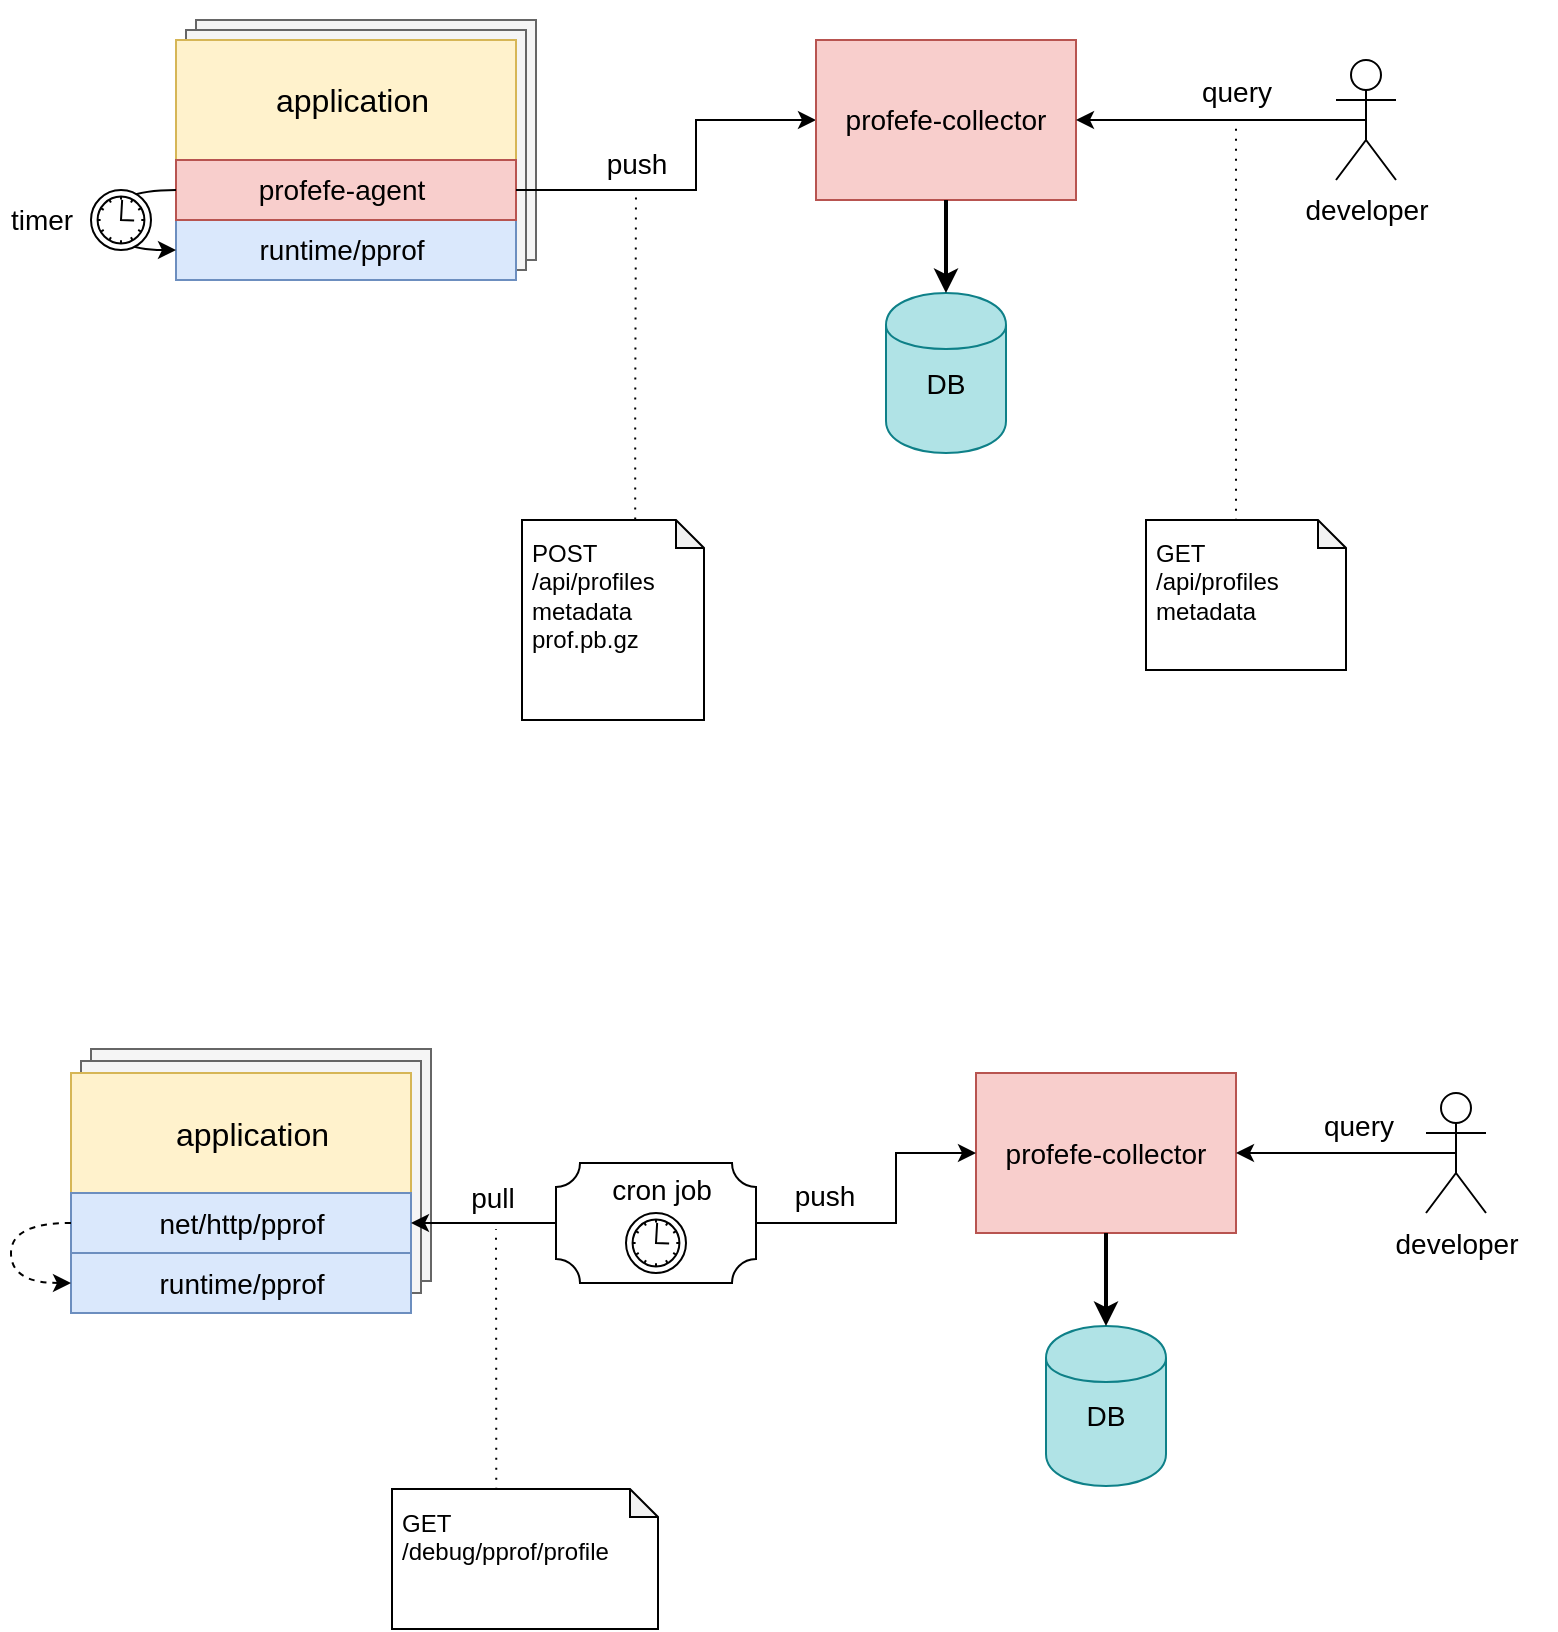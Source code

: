 <mxfile version="12.0.0" type="device" pages="1"><diagram id="Sbm5GWYTxrrXweZXDKAN" name="Page-1"><mxGraphModel dx="1266" dy="833" grid="1" gridSize="10" guides="1" tooltips="1" connect="1" arrows="1" fold="1" page="1" pageScale="1" pageWidth="827" pageHeight="1169" math="0" shadow="0"><root><mxCell id="0"/><mxCell id="1" parent="0"/><mxCell id="F5PLrwX0VbATek9CB7Yc-48" value="" style="group" parent="1" vertex="1" connectable="0"><mxGeometry x="300" y="616.5" width="100" height="85" as="geometry"/></mxCell><mxCell id="F5PLrwX0VbATek9CB7Yc-43" value="" style="verticalLabelPosition=bottom;verticalAlign=top;html=1;shape=mxgraph.basic.plaque;dx=6;fontSize=14;" parent="F5PLrwX0VbATek9CB7Yc-48" vertex="1"><mxGeometry width="100" height="60" as="geometry"/></mxCell><mxCell id="F5PLrwX0VbATek9CB7Yc-39" value="" style="shape=mxgraph.bpmn.shape;html=1;verticalLabelPosition=bottom;labelBackgroundColor=#ffffff;verticalAlign=top;align=center;perimeter=ellipsePerimeter;outlineConnect=0;outline=standard;symbol=timer;" parent="F5PLrwX0VbATek9CB7Yc-48" vertex="1"><mxGeometry x="35" y="25" width="30" height="30" as="geometry"/></mxCell><mxCell id="F5PLrwX0VbATek9CB7Yc-47" value="cron job" style="text;html=1;strokeColor=none;fillColor=none;align=center;verticalAlign=middle;whiteSpace=wrap;rounded=0;fontSize=14;" parent="F5PLrwX0VbATek9CB7Yc-48" vertex="1"><mxGeometry x="17.5" y="3" width="70" height="20" as="geometry"/></mxCell><mxCell id="F5PLrwX0VbATek9CB7Yc-60" value="" style="group" parent="1" vertex="1" connectable="0"><mxGeometry x="22.5" y="35" width="275" height="140" as="geometry"/></mxCell><mxCell id="F5PLrwX0VbATek9CB7Yc-50" value="" style="rounded=0;whiteSpace=wrap;html=1;fillColor=#f5f5f5;strokeColor=#666666;fontColor=#333333;" parent="F5PLrwX0VbATek9CB7Yc-60" vertex="1"><mxGeometry x="97.5" y="10" width="170" height="120" as="geometry"/></mxCell><mxCell id="F5PLrwX0VbATek9CB7Yc-49" value="" style="rounded=0;whiteSpace=wrap;html=1;fillColor=#f5f5f5;strokeColor=#666666;fontColor=#333333;" parent="F5PLrwX0VbATek9CB7Yc-60" vertex="1"><mxGeometry x="92.5" y="15" width="170" height="120" as="geometry"/></mxCell><mxCell id="F5PLrwX0VbATek9CB7Yc-5" value="" style="rounded=0;whiteSpace=wrap;html=1;fillColor=#fff2cc;strokeColor=#d6b656;" parent="F5PLrwX0VbATek9CB7Yc-60" vertex="1"><mxGeometry x="87.5" y="20" width="170" height="120" as="geometry"/></mxCell><mxCell id="F5PLrwX0VbATek9CB7Yc-6" value="&lt;div style=&quot;font-size: 16px&quot; align=&quot;left&quot;&gt;application&lt;/div&gt;" style="text;html=1;strokeColor=none;fillColor=none;align=left;verticalAlign=middle;whiteSpace=wrap;rounded=0;fontSize=16;" parent="F5PLrwX0VbATek9CB7Yc-60" vertex="1"><mxGeometry x="135" y="40" width="70" height="20" as="geometry"/></mxCell><mxCell id="F5PLrwX0VbATek9CB7Yc-14" value="" style="rounded=0;whiteSpace=wrap;html=1;fillColor=#dae8fc;strokeColor=#6c8ebf;" parent="F5PLrwX0VbATek9CB7Yc-60" vertex="1"><mxGeometry x="87.5" y="110" width="170" height="30" as="geometry"/></mxCell><mxCell id="F5PLrwX0VbATek9CB7Yc-16" value="&lt;div style=&quot;font-size: 14px;&quot;&gt;runtime/pprof&lt;/div&gt;" style="text;html=1;strokeColor=none;fillColor=none;align=center;verticalAlign=middle;whiteSpace=wrap;rounded=0;fontSize=14;" parent="F5PLrwX0VbATek9CB7Yc-60" vertex="1"><mxGeometry x="150" y="115" width="40" height="20" as="geometry"/></mxCell><mxCell id="F5PLrwX0VbATek9CB7Yc-19" value="" style="rounded=0;whiteSpace=wrap;html=1;fillColor=#f8cecc;strokeColor=#b85450;" parent="F5PLrwX0VbATek9CB7Yc-60" vertex="1"><mxGeometry x="87.5" y="80" width="170" height="30" as="geometry"/></mxCell><mxCell id="F5PLrwX0VbATek9CB7Yc-58" style="edgeStyle=orthogonalEdgeStyle;curved=1;rounded=0;orthogonalLoop=1;jettySize=auto;html=1;exitX=0;exitY=0.5;exitDx=0;exitDy=0;entryX=0;entryY=0.5;entryDx=0;entryDy=0;strokeWidth=1;fontSize=14;" parent="F5PLrwX0VbATek9CB7Yc-60" source="F5PLrwX0VbATek9CB7Yc-19" target="F5PLrwX0VbATek9CB7Yc-14" edge="1"><mxGeometry relative="1" as="geometry"><Array as="points"><mxPoint x="55" y="95"/><mxPoint x="55" y="125"/></Array></mxGeometry></mxCell><mxCell id="F5PLrwX0VbATek9CB7Yc-20" value="profefe-agent" style="text;html=1;strokeColor=none;fillColor=none;align=center;verticalAlign=middle;whiteSpace=wrap;rounded=0;fontSize=14;" parent="F5PLrwX0VbATek9CB7Yc-60" vertex="1"><mxGeometry x="95" y="85" width="150" height="20" as="geometry"/></mxCell><mxCell id="F5PLrwX0VbATek9CB7Yc-59" value="timer" style="text;html=1;strokeColor=none;fillColor=none;align=center;verticalAlign=middle;whiteSpace=wrap;rounded=0;fontSize=14;" parent="F5PLrwX0VbATek9CB7Yc-60" vertex="1"><mxGeometry y="100" width="40" height="20" as="geometry"/></mxCell><mxCell id="F5PLrwX0VbATek9CB7Yc-2" value="" style="shape=mxgraph.bpmn.shape;html=1;verticalLabelPosition=bottom;labelBackgroundColor=#ffffff;verticalAlign=top;align=center;perimeter=ellipsePerimeter;outlineConnect=0;outline=standard;symbol=timer;" parent="F5PLrwX0VbATek9CB7Yc-60" vertex="1"><mxGeometry x="45" y="95" width="30" height="30" as="geometry"/></mxCell><mxCell id="F5PLrwX0VbATek9CB7Yc-61" value="" style="group" parent="1" vertex="1" connectable="0"><mxGeometry x="27.5" y="550.5" width="220" height="141" as="geometry"/></mxCell><mxCell id="F5PLrwX0VbATek9CB7Yc-52" value="" style="rounded=0;whiteSpace=wrap;html=1;fillColor=#f5f5f5;strokeColor=#666666;fontColor=#333333;" parent="F5PLrwX0VbATek9CB7Yc-61" vertex="1"><mxGeometry x="40" y="9" width="170" height="116" as="geometry"/></mxCell><mxCell id="F5PLrwX0VbATek9CB7Yc-51" value="" style="rounded=0;whiteSpace=wrap;html=1;fillColor=#f5f5f5;strokeColor=#666666;fontColor=#333333;" parent="F5PLrwX0VbATek9CB7Yc-61" vertex="1"><mxGeometry x="35" y="15" width="170" height="116" as="geometry"/></mxCell><mxCell id="F5PLrwX0VbATek9CB7Yc-21" value="" style="rounded=0;whiteSpace=wrap;html=1;fillColor=#fff2cc;strokeColor=#d6b656;" parent="F5PLrwX0VbATek9CB7Yc-61" vertex="1"><mxGeometry x="30" y="21" width="170" height="116" as="geometry"/></mxCell><mxCell id="F5PLrwX0VbATek9CB7Yc-22" value="&lt;div style=&quot;font-size: 16px&quot; align=&quot;left&quot;&gt;application&lt;/div&gt;" style="text;html=1;strokeColor=none;fillColor=none;align=left;verticalAlign=middle;whiteSpace=wrap;rounded=0;fontSize=16;" parent="F5PLrwX0VbATek9CB7Yc-61" vertex="1"><mxGeometry x="80" y="41" width="70" height="20" as="geometry"/></mxCell><mxCell id="F5PLrwX0VbATek9CB7Yc-23" value="" style="rounded=0;whiteSpace=wrap;html=1;fillColor=#dae8fc;strokeColor=#6c8ebf;" parent="F5PLrwX0VbATek9CB7Yc-61" vertex="1"><mxGeometry x="30" y="111" width="170" height="30" as="geometry"/></mxCell><mxCell id="F5PLrwX0VbATek9CB7Yc-24" value="&lt;div style=&quot;font-size: 14px;&quot;&gt;runtime/pprof&lt;/div&gt;" style="text;html=1;strokeColor=none;fillColor=none;align=center;verticalAlign=middle;whiteSpace=wrap;rounded=0;fontSize=14;" parent="F5PLrwX0VbATek9CB7Yc-61" vertex="1"><mxGeometry x="95" y="116" width="40" height="20" as="geometry"/></mxCell><mxCell id="F5PLrwX0VbATek9CB7Yc-25" value="" style="rounded=0;whiteSpace=wrap;html=1;fillColor=#dae8fc;strokeColor=#6c8ebf;" parent="F5PLrwX0VbATek9CB7Yc-61" vertex="1"><mxGeometry x="30" y="81" width="170" height="30" as="geometry"/></mxCell><mxCell id="F5PLrwX0VbATek9CB7Yc-55" style="edgeStyle=orthogonalEdgeStyle;rounded=0;orthogonalLoop=1;jettySize=auto;html=1;exitX=0;exitY=0.5;exitDx=0;exitDy=0;entryX=0;entryY=0.5;entryDx=0;entryDy=0;dashed=1;strokeWidth=1;fontSize=14;curved=1;" parent="F5PLrwX0VbATek9CB7Yc-61" source="F5PLrwX0VbATek9CB7Yc-27" target="F5PLrwX0VbATek9CB7Yc-23" edge="1"><mxGeometry relative="1" as="geometry"><Array as="points"><mxPoint y="96"/><mxPoint y="126"/></Array></mxGeometry></mxCell><mxCell id="F5PLrwX0VbATek9CB7Yc-27" value="&lt;div&gt;net/http/pprof&lt;/div&gt;" style="text;html=1;strokeColor=none;fillColor=none;align=center;verticalAlign=middle;whiteSpace=wrap;rounded=0;fontSize=14;" parent="F5PLrwX0VbATek9CB7Yc-61" vertex="1"><mxGeometry x="30" y="86" width="170" height="20" as="geometry"/></mxCell><mxCell id="F5PLrwX0VbATek9CB7Yc-53" style="edgeStyle=orthogonalEdgeStyle;rounded=0;orthogonalLoop=1;jettySize=auto;html=1;exitX=0;exitY=0.5;exitDx=0;exitDy=0;exitPerimeter=0;entryX=1;entryY=0.5;entryDx=0;entryDy=0;strokeWidth=1;fontSize=14;" parent="1" source="F5PLrwX0VbATek9CB7Yc-43" target="F5PLrwX0VbATek9CB7Yc-27" edge="1"><mxGeometry relative="1" as="geometry"/></mxCell><mxCell id="F5PLrwX0VbATek9CB7Yc-105" value="pull" style="text;html=1;resizable=0;points=[];align=center;verticalAlign=middle;labelBackgroundColor=none;fontSize=14;fontFamily=Helvetica;" parent="F5PLrwX0VbATek9CB7Yc-53" vertex="1" connectable="0"><mxGeometry x="-0.064" relative="1" as="geometry"><mxPoint x="1.5" y="-13" as="offset"/></mxGeometry></mxCell><mxCell id="F5PLrwX0VbATek9CB7Yc-34" value="push" style="edgeStyle=orthogonalEdgeStyle;rounded=0;orthogonalLoop=1;jettySize=auto;html=1;exitX=1;exitY=0.5;exitDx=0;exitDy=0;fontSize=14;strokeWidth=1;entryX=0;entryY=0.5;entryDx=0;entryDy=0;comic=0;horizontal=1;verticalAlign=middle;labelBackgroundColor=none;labelBorderColor=none;spacingTop=-6;" parent="1" source="F5PLrwX0VbATek9CB7Yc-19" target="F5PLrwX0VbATek9CB7Yc-30" edge="1"><mxGeometry x="-0.352" y="10" relative="1" as="geometry"><mxPoint x="400" y="130" as="targetPoint"/><Array as="points"><mxPoint x="370" y="130"/><mxPoint x="370" y="95"/></Array><mxPoint as="offset"/></mxGeometry></mxCell><mxCell id="F5PLrwX0VbATek9CB7Yc-78" style="edgeStyle=orthogonalEdgeStyle;rounded=0;orthogonalLoop=1;jettySize=auto;html=1;exitX=0.622;exitY=-0.003;exitDx=0;exitDy=0;exitPerimeter=0;startArrow=none;startFill=0;endArrow=none;endFill=0;strokeWidth=1;fontSize=14;comic=0;shadow=0;dashed=1;dashPattern=1 4;" parent="1" source="F5PLrwX0VbATek9CB7Yc-76" edge="1"><mxGeometry relative="1" as="geometry"><mxPoint x="340" y="130" as="targetPoint"/><mxPoint x="339.333" y="259.619" as="sourcePoint"/><Array as="points"><mxPoint x="340" y="240"/></Array></mxGeometry></mxCell><mxCell id="F5PLrwX0VbATek9CB7Yc-76" value="&lt;font style=&quot;font-size: 12px&quot;&gt;POST&lt;/font&gt;&lt;div style=&quot;font-size: 12px&quot; align=&quot;left&quot;&gt;&lt;font style=&quot;font-size: 12px&quot;&gt;/api/profiles&lt;/font&gt;&lt;br style=&quot;font-size: 12px&quot;&gt;&lt;font style=&quot;font-size: 12px&quot;&gt;&lt;font style=&quot;font-size: 12px&quot;&gt;metadata&lt;/font&gt;&lt;/font&gt;&lt;/div&gt;&lt;div style=&quot;font-size: 12px&quot; align=&quot;left&quot;&gt;&lt;font style=&quot;font-size: 12px&quot;&gt;prof.pb.gz&lt;/font&gt;&lt;/div&gt;" style="shape=note;whiteSpace=wrap;html=1;backgroundOutline=1;darkOpacity=0.05;fontSize=12;size=14;align=left;verticalAlign=top;fontFamily=Helvetica;spacing=5;" parent="1" vertex="1"><mxGeometry x="283" y="295" width="91" height="100" as="geometry"/></mxCell><mxCell id="F5PLrwX0VbATek9CB7Yc-81" style="edgeStyle=orthogonalEdgeStyle;rounded=0;comic=0;orthogonalLoop=1;jettySize=auto;html=1;exitX=0.199;exitY=0.004;exitDx=0;exitDy=0;exitPerimeter=0;shadow=0;startArrow=none;startFill=0;startSize=6;endArrow=none;endFill=0;endSize=6;strokeWidth=1;fontFamily=Helvetica;fontSize=12;dashed=1;dashPattern=1 4;" parent="1" source="F5PLrwX0VbATek9CB7Yc-80" edge="1"><mxGeometry relative="1" as="geometry"><mxPoint x="640" y="95" as="targetPoint"/><mxPoint x="662.944" y="289.889" as="sourcePoint"/><Array as="points"><mxPoint x="640" y="295"/></Array></mxGeometry></mxCell><mxCell id="F5PLrwX0VbATek9CB7Yc-80" value="&lt;font style=&quot;font-size: 12px&quot;&gt;GET&lt;/font&gt;&lt;div style=&quot;font-size: 12px&quot; align=&quot;left&quot;&gt;&lt;font style=&quot;font-size: 12px&quot;&gt;/api/profiles&lt;/font&gt;&lt;br style=&quot;font-size: 12px&quot;&gt;&lt;font style=&quot;font-size: 12px&quot;&gt;&lt;font style=&quot;font-size: 12px&quot;&gt;metadata&lt;/font&gt;&lt;/font&gt;&lt;/div&gt;" style="shape=note;whiteSpace=wrap;html=1;backgroundOutline=1;darkOpacity=0.05;fontSize=12;size=14;align=left;verticalAlign=top;fontFamily=Helvetica;spacing=5;" parent="1" vertex="1"><mxGeometry x="595" y="295" width="100" height="75" as="geometry"/></mxCell><mxCell id="F5PLrwX0VbATek9CB7Yc-91" value="" style="group;labelBackgroundColor=none;" parent="1" vertex="1" connectable="0"><mxGeometry x="430" y="55" width="290" height="206.5" as="geometry"/></mxCell><mxCell id="F5PLrwX0VbATek9CB7Yc-37" value="" style="group" parent="F5PLrwX0VbATek9CB7Yc-91" vertex="1" connectable="0"><mxGeometry x="35" y="126.5" width="60" height="80" as="geometry"/></mxCell><mxCell id="F5PLrwX0VbATek9CB7Yc-7" value="" style="shape=cylinder;whiteSpace=wrap;html=1;boundedLbl=1;backgroundOutline=1;fillColor=#b0e3e6;strokeColor=#0e8088;" parent="F5PLrwX0VbATek9CB7Yc-37" vertex="1"><mxGeometry width="60" height="80" as="geometry"/></mxCell><mxCell id="F5PLrwX0VbATek9CB7Yc-32" value="DB" style="text;html=1;strokeColor=none;fillColor=none;align=center;verticalAlign=middle;whiteSpace=wrap;rounded=0;fontSize=14;" parent="F5PLrwX0VbATek9CB7Yc-37" vertex="1"><mxGeometry x="10" y="35" width="40" height="20" as="geometry"/></mxCell><mxCell id="F5PLrwX0VbATek9CB7Yc-62" value="developer" style="shape=umlActor;verticalLabelPosition=bottom;labelBackgroundColor=none;verticalAlign=top;html=1;outlineConnect=0;fontSize=14;" parent="F5PLrwX0VbATek9CB7Yc-91" vertex="1"><mxGeometry x="260" y="10" width="30" height="60" as="geometry"/></mxCell><mxCell id="F5PLrwX0VbATek9CB7Yc-67" value="" style="group" parent="F5PLrwX0VbATek9CB7Yc-91" vertex="1" connectable="0"><mxGeometry width="130" height="80" as="geometry"/></mxCell><mxCell id="F5PLrwX0VbATek9CB7Yc-38" value="" style="group" parent="F5PLrwX0VbATek9CB7Yc-67" vertex="1" connectable="0"><mxGeometry width="130" height="80" as="geometry"/></mxCell><mxCell id="F5PLrwX0VbATek9CB7Yc-30" value="" style="rounded=0;whiteSpace=wrap;html=1;fillColor=#f8cecc;strokeColor=#b85450;" parent="F5PLrwX0VbATek9CB7Yc-38" vertex="1"><mxGeometry width="130" height="80" as="geometry"/></mxCell><mxCell id="F5PLrwX0VbATek9CB7Yc-31" value="profefe-collector" style="text;html=1;strokeColor=none;fillColor=none;align=center;verticalAlign=middle;whiteSpace=wrap;rounded=0;fontSize=14;" parent="F5PLrwX0VbATek9CB7Yc-38" vertex="1"><mxGeometry x="5" y="30" width="120" height="20" as="geometry"/></mxCell><mxCell id="F5PLrwX0VbATek9CB7Yc-36" style="edgeStyle=orthogonalEdgeStyle;rounded=0;orthogonalLoop=1;jettySize=auto;html=1;entryX=0.5;entryY=0;entryDx=0;entryDy=0;strokeWidth=2;fontSize=14;" parent="F5PLrwX0VbATek9CB7Yc-91" source="F5PLrwX0VbATek9CB7Yc-30" target="F5PLrwX0VbATek9CB7Yc-7" edge="1"><mxGeometry relative="1" as="geometry"/></mxCell><mxCell id="F5PLrwX0VbATek9CB7Yc-68" style="edgeStyle=orthogonalEdgeStyle;rounded=0;orthogonalLoop=1;jettySize=auto;html=1;exitX=1;exitY=0.5;exitDx=0;exitDy=0;strokeWidth=1;fontSize=14;endArrow=none;endFill=0;startArrow=classic;startFill=1;entryX=0.5;entryY=0.5;entryDx=0;entryDy=0;entryPerimeter=0;endSize=16;" parent="F5PLrwX0VbATek9CB7Yc-91" source="F5PLrwX0VbATek9CB7Yc-30" target="F5PLrwX0VbATek9CB7Yc-62" edge="1"><mxGeometry relative="1" as="geometry"><mxPoint x="210" y="75" as="targetPoint"/></mxGeometry></mxCell><mxCell id="F5PLrwX0VbATek9CB7Yc-75" value="query" style="text;html=1;resizable=0;points=[];align=center;verticalAlign=middle;labelBackgroundColor=none;fontSize=14;labelBorderColor=none;" parent="F5PLrwX0VbATek9CB7Yc-68" vertex="1" connectable="0"><mxGeometry x="-0.003" y="-9" relative="1" as="geometry"><mxPoint x="7.5" y="-23" as="offset"/></mxGeometry></mxCell><mxCell id="F5PLrwX0VbATek9CB7Yc-92" value="" style="group" parent="1" vertex="1" connectable="0"><mxGeometry x="510" y="571.5" width="290" height="206.5" as="geometry"/></mxCell><mxCell id="F5PLrwX0VbATek9CB7Yc-93" value="" style="group" parent="F5PLrwX0VbATek9CB7Yc-92" vertex="1" connectable="0"><mxGeometry x="35" y="126.5" width="60" height="80" as="geometry"/></mxCell><mxCell id="F5PLrwX0VbATek9CB7Yc-94" value="" style="shape=cylinder;whiteSpace=wrap;html=1;boundedLbl=1;backgroundOutline=1;fillColor=#b0e3e6;strokeColor=#0e8088;" parent="F5PLrwX0VbATek9CB7Yc-93" vertex="1"><mxGeometry width="60" height="80" as="geometry"/></mxCell><mxCell id="F5PLrwX0VbATek9CB7Yc-95" value="DB" style="text;html=1;strokeColor=none;fillColor=none;align=center;verticalAlign=middle;whiteSpace=wrap;rounded=0;fontSize=14;" parent="F5PLrwX0VbATek9CB7Yc-93" vertex="1"><mxGeometry x="10" y="35" width="40" height="20" as="geometry"/></mxCell><mxCell id="F5PLrwX0VbATek9CB7Yc-96" value="developer" style="shape=umlActor;verticalLabelPosition=bottom;labelBackgroundColor=none;verticalAlign=top;html=1;outlineConnect=0;fontSize=14;" parent="F5PLrwX0VbATek9CB7Yc-92" vertex="1"><mxGeometry x="225" y="10" width="30" height="60" as="geometry"/></mxCell><mxCell id="F5PLrwX0VbATek9CB7Yc-97" value="" style="group" parent="F5PLrwX0VbATek9CB7Yc-92" vertex="1" connectable="0"><mxGeometry width="130" height="80" as="geometry"/></mxCell><mxCell id="F5PLrwX0VbATek9CB7Yc-98" value="" style="group" parent="F5PLrwX0VbATek9CB7Yc-97" vertex="1" connectable="0"><mxGeometry width="130" height="80" as="geometry"/></mxCell><mxCell id="F5PLrwX0VbATek9CB7Yc-99" value="" style="rounded=0;whiteSpace=wrap;html=1;fillColor=#f8cecc;strokeColor=#b85450;" parent="F5PLrwX0VbATek9CB7Yc-98" vertex="1"><mxGeometry width="130" height="80" as="geometry"/></mxCell><mxCell id="F5PLrwX0VbATek9CB7Yc-100" value="profefe-collector" style="text;html=1;strokeColor=none;fillColor=none;align=center;verticalAlign=middle;whiteSpace=wrap;rounded=0;fontSize=14;" parent="F5PLrwX0VbATek9CB7Yc-98" vertex="1"><mxGeometry x="5" y="30" width="120" height="20" as="geometry"/></mxCell><mxCell id="F5PLrwX0VbATek9CB7Yc-101" style="edgeStyle=orthogonalEdgeStyle;rounded=0;orthogonalLoop=1;jettySize=auto;html=1;entryX=0.5;entryY=0;entryDx=0;entryDy=0;strokeWidth=2;fontSize=14;" parent="F5PLrwX0VbATek9CB7Yc-92" source="F5PLrwX0VbATek9CB7Yc-99" target="F5PLrwX0VbATek9CB7Yc-94" edge="1"><mxGeometry relative="1" as="geometry"/></mxCell><mxCell id="F5PLrwX0VbATek9CB7Yc-102" style="edgeStyle=orthogonalEdgeStyle;rounded=0;orthogonalLoop=1;jettySize=auto;html=1;exitX=1;exitY=0.5;exitDx=0;exitDy=0;strokeWidth=1;fontSize=14;endArrow=none;endFill=0;startArrow=classic;startFill=1;entryX=0.5;entryY=0.5;entryDx=0;entryDy=0;entryPerimeter=0;endSize=16;" parent="F5PLrwX0VbATek9CB7Yc-92" source="F5PLrwX0VbATek9CB7Yc-99" target="F5PLrwX0VbATek9CB7Yc-96" edge="1"><mxGeometry relative="1" as="geometry"><mxPoint x="210" y="75" as="targetPoint"/></mxGeometry></mxCell><mxCell id="F5PLrwX0VbATek9CB7Yc-103" value="query" style="text;html=1;resizable=0;points=[];align=center;verticalAlign=middle;labelBackgroundColor=none;fontSize=14;" parent="F5PLrwX0VbATek9CB7Yc-102" vertex="1" connectable="0"><mxGeometry x="-0.003" y="-9" relative="1" as="geometry"><mxPoint x="5.5" y="-22.5" as="offset"/></mxGeometry></mxCell><mxCell id="F5PLrwX0VbATek9CB7Yc-106" style="edgeStyle=orthogonalEdgeStyle;rounded=0;comic=0;orthogonalLoop=1;jettySize=auto;html=1;exitX=1;exitY=0.5;exitDx=0;exitDy=0;exitPerimeter=0;shadow=0;startArrow=none;startFill=0;startSize=6;endArrow=classic;endFill=1;endSize=6;strokeWidth=1;fontFamily=Helvetica;fontSize=14;entryX=0;entryY=0.5;entryDx=0;entryDy=0;" parent="1" source="F5PLrwX0VbATek9CB7Yc-43" target="F5PLrwX0VbATek9CB7Yc-99" edge="1"><mxGeometry relative="1" as="geometry"><mxPoint x="460" y="603.5" as="targetPoint"/><Array as="points"><mxPoint x="470" y="646.5"/><mxPoint x="470" y="611.5"/></Array></mxGeometry></mxCell><mxCell id="F5PLrwX0VbATek9CB7Yc-107" value="push" style="text;html=1;resizable=0;points=[];align=center;verticalAlign=middle;labelBackgroundColor=none;fontSize=14;fontFamily=Helvetica;" parent="F5PLrwX0VbATek9CB7Yc-106" vertex="1" connectable="0"><mxGeometry x="-0.571" y="-3" relative="1" as="geometry"><mxPoint x="2.5" y="-16.5" as="offset"/></mxGeometry></mxCell><mxCell id="F5PLrwX0VbATek9CB7Yc-111" style="edgeStyle=orthogonalEdgeStyle;rounded=0;comic=0;orthogonalLoop=1;jettySize=auto;html=1;exitX=0.392;exitY=0.006;exitDx=0;exitDy=0;exitPerimeter=0;shadow=0;startArrow=none;startFill=0;startSize=6;endArrow=none;endFill=0;endSize=6;strokeWidth=1;fontFamily=Helvetica;fontSize=14;dashed=1;dashPattern=1 4;" parent="1" source="F5PLrwX0VbATek9CB7Yc-110" edge="1"><mxGeometry relative="1" as="geometry"><mxPoint x="270" y="649.5" as="targetPoint"/><Array as="points"><mxPoint x="270" y="714.5"/><mxPoint x="270" y="714.5"/></Array></mxGeometry></mxCell><mxCell id="F5PLrwX0VbATek9CB7Yc-110" value="&lt;div&gt;GET&lt;/div&gt;&lt;div&gt;/debug/pprof/profile&lt;br&gt;&lt;/div&gt;" style="shape=note;whiteSpace=wrap;html=1;backgroundOutline=1;darkOpacity=0.05;fontSize=12;size=14;align=left;verticalAlign=top;fontFamily=Helvetica;spacing=5;" parent="1" vertex="1"><mxGeometry x="218" y="779.5" width="133" height="70" as="geometry"/></mxCell></root></mxGraphModel></diagram></mxfile>